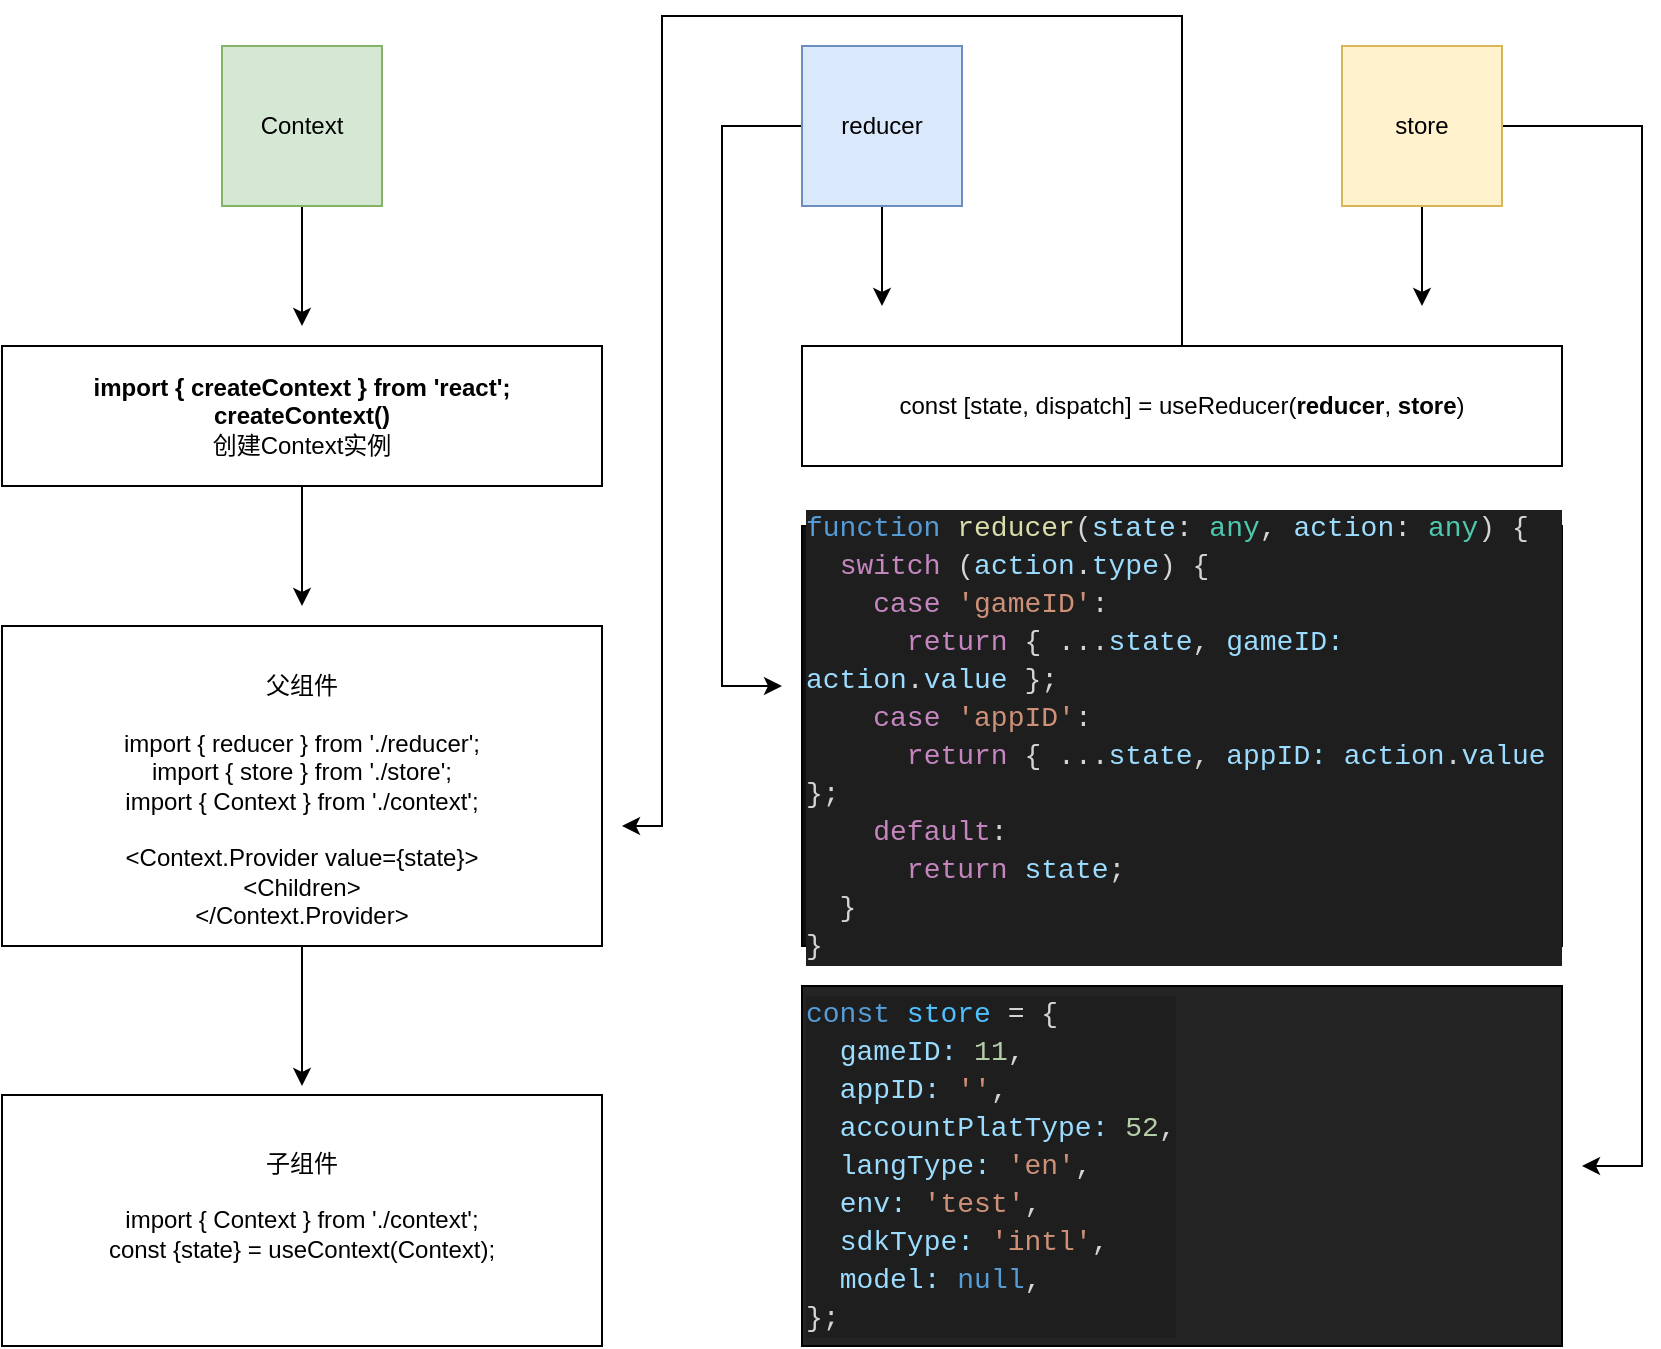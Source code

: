 <mxfile version="17.4.4" type="github">
  <diagram id="m290UNyLzOcbofIc1KVv" name="Page-1">
    <mxGraphModel dx="2249" dy="754" grid="1" gridSize="10" guides="1" tooltips="1" connect="1" arrows="1" fold="1" page="1" pageScale="1" pageWidth="827" pageHeight="1169" math="0" shadow="0">
      <root>
        <mxCell id="0" />
        <mxCell id="1" parent="0" />
        <mxCell id="d0BUJUt-M7fwxduHEvuQ-12" style="edgeStyle=orthogonalEdgeStyle;rounded=0;orthogonalLoop=1;jettySize=auto;html=1;exitX=0;exitY=0.5;exitDx=0;exitDy=0;" parent="1" source="d0BUJUt-M7fwxduHEvuQ-1" edge="1">
          <mxGeometry relative="1" as="geometry">
            <mxPoint x="310" y="400" as="targetPoint" />
            <Array as="points">
              <mxPoint x="280" y="120" />
              <mxPoint x="280" y="400" />
            </Array>
          </mxGeometry>
        </mxCell>
        <mxCell id="d0BUJUt-M7fwxduHEvuQ-17" style="edgeStyle=orthogonalEdgeStyle;rounded=0;orthogonalLoop=1;jettySize=auto;html=1;exitX=0.5;exitY=1;exitDx=0;exitDy=0;" parent="1" source="d0BUJUt-M7fwxduHEvuQ-1" edge="1">
          <mxGeometry relative="1" as="geometry">
            <mxPoint x="360" y="210" as="targetPoint" />
          </mxGeometry>
        </mxCell>
        <mxCell id="d0BUJUt-M7fwxduHEvuQ-1" value="reducer" style="whiteSpace=wrap;html=1;aspect=fixed;fillColor=#dae8fc;strokeColor=#6c8ebf;" parent="1" vertex="1">
          <mxGeometry x="320" y="80" width="80" height="80" as="geometry" />
        </mxCell>
        <mxCell id="d0BUJUt-M7fwxduHEvuQ-11" style="edgeStyle=orthogonalEdgeStyle;rounded=0;orthogonalLoop=1;jettySize=auto;html=1;exitX=0.5;exitY=1;exitDx=0;exitDy=0;" parent="1" source="d0BUJUt-M7fwxduHEvuQ-2" edge="1">
          <mxGeometry relative="1" as="geometry">
            <mxPoint x="630" y="210" as="targetPoint" />
          </mxGeometry>
        </mxCell>
        <mxCell id="d0BUJUt-M7fwxduHEvuQ-16" style="edgeStyle=orthogonalEdgeStyle;rounded=0;orthogonalLoop=1;jettySize=auto;html=1;exitX=1;exitY=0.5;exitDx=0;exitDy=0;" parent="1" source="d0BUJUt-M7fwxduHEvuQ-2" edge="1">
          <mxGeometry relative="1" as="geometry">
            <mxPoint x="710" y="640" as="targetPoint" />
            <Array as="points">
              <mxPoint x="740" y="120" />
              <mxPoint x="740" y="640" />
            </Array>
          </mxGeometry>
        </mxCell>
        <mxCell id="d0BUJUt-M7fwxduHEvuQ-2" value="store" style="whiteSpace=wrap;html=1;aspect=fixed;fillColor=#fff2cc;strokeColor=#d6b656;" parent="1" vertex="1">
          <mxGeometry x="590" y="80" width="80" height="80" as="geometry" />
        </mxCell>
        <mxCell id="d0BUJUt-M7fwxduHEvuQ-6" style="edgeStyle=orthogonalEdgeStyle;rounded=0;orthogonalLoop=1;jettySize=auto;html=1;exitX=0.5;exitY=1;exitDx=0;exitDy=0;" parent="1" source="d0BUJUt-M7fwxduHEvuQ-3" edge="1">
          <mxGeometry relative="1" as="geometry">
            <mxPoint x="70" y="220" as="targetPoint" />
          </mxGeometry>
        </mxCell>
        <mxCell id="d0BUJUt-M7fwxduHEvuQ-3" value="Context" style="whiteSpace=wrap;html=1;aspect=fixed;fillColor=#d5e8d4;strokeColor=#82b366;" parent="1" vertex="1">
          <mxGeometry x="30" y="80" width="80" height="80" as="geometry" />
        </mxCell>
        <mxCell id="d0BUJUt-M7fwxduHEvuQ-7" style="edgeStyle=orthogonalEdgeStyle;rounded=0;orthogonalLoop=1;jettySize=auto;html=1;exitX=0.5;exitY=1;exitDx=0;exitDy=0;" parent="1" source="d0BUJUt-M7fwxduHEvuQ-4" edge="1">
          <mxGeometry relative="1" as="geometry">
            <mxPoint x="70" y="360" as="targetPoint" />
          </mxGeometry>
        </mxCell>
        <mxCell id="d0BUJUt-M7fwxduHEvuQ-4" value="&lt;b&gt;import { createContext } from &#39;react&#39;;&lt;/b&gt;&lt;br&gt;&lt;b&gt;createContext()&lt;/b&gt;&lt;br&gt;&lt;div&gt;&lt;span&gt;创建Context实例&lt;/span&gt;&lt;/div&gt;" style="rounded=0;whiteSpace=wrap;html=1;align=center;" parent="1" vertex="1">
          <mxGeometry x="-80" y="230" width="300" height="70" as="geometry" />
        </mxCell>
        <mxCell id="d0BUJUt-M7fwxduHEvuQ-21" style="edgeStyle=orthogonalEdgeStyle;rounded=0;orthogonalLoop=1;jettySize=auto;html=1;exitX=0.5;exitY=1;exitDx=0;exitDy=0;" parent="1" source="d0BUJUt-M7fwxduHEvuQ-5" edge="1">
          <mxGeometry relative="1" as="geometry">
            <mxPoint x="70" y="600" as="targetPoint" />
          </mxGeometry>
        </mxCell>
        <mxCell id="d0BUJUt-M7fwxduHEvuQ-5" value="&lt;br&gt;父组件&lt;br&gt;&lt;br&gt;&lt;div&gt;import { reducer } from &#39;./reducer&#39;;&lt;/div&gt;&lt;div&gt;import { store } from &#39;./store&#39;;&lt;/div&gt;&lt;div&gt;import { Context } from &#39;./context&#39;;&lt;/div&gt;&lt;br&gt;&amp;lt;Context.Provider value={state}&amp;gt;&lt;br&gt;&amp;lt;Children&amp;gt;&lt;br&gt;&amp;lt;/Context.Provider&amp;gt;" style="rounded=0;whiteSpace=wrap;html=1;" parent="1" vertex="1">
          <mxGeometry x="-80" y="370" width="300" height="160" as="geometry" />
        </mxCell>
        <mxCell id="-w7OZ0twBS8gNOoblwC9-1" style="edgeStyle=orthogonalEdgeStyle;rounded=0;orthogonalLoop=1;jettySize=auto;html=1;exitX=0.5;exitY=0;exitDx=0;exitDy=0;" parent="1" source="d0BUJUt-M7fwxduHEvuQ-8" edge="1">
          <mxGeometry relative="1" as="geometry">
            <mxPoint x="230" y="470" as="targetPoint" />
            <Array as="points">
              <mxPoint x="510" y="65" />
              <mxPoint x="250" y="65" />
              <mxPoint x="250" y="470" />
            </Array>
          </mxGeometry>
        </mxCell>
        <mxCell id="d0BUJUt-M7fwxduHEvuQ-8" value="const [state, dispatch] = useReducer(&lt;b&gt;reducer&lt;/b&gt;, &lt;b&gt;store&lt;/b&gt;)" style="rounded=0;whiteSpace=wrap;html=1;align=center;" parent="1" vertex="1">
          <mxGeometry x="320" y="230" width="380" height="60" as="geometry" />
        </mxCell>
        <mxCell id="d0BUJUt-M7fwxduHEvuQ-13" value="&lt;div style=&quot;color: rgb(212 , 212 , 212) ; background-color: rgb(30 , 30 , 30) ; font-family: &amp;#34;consolas&amp;#34; , &amp;#34;courier new&amp;#34; , monospace ; font-size: 14px ; line-height: 19px&quot;&gt;&lt;div&gt;&lt;span style=&quot;color: #569cd6&quot;&gt;function&lt;/span&gt; &lt;span style=&quot;color: #dcdcaa&quot;&gt;reducer&lt;/span&gt;(&lt;span style=&quot;color: #9cdcfe&quot;&gt;state&lt;/span&gt;: &lt;span style=&quot;color: #4ec9b0&quot;&gt;any&lt;/span&gt;, &lt;span style=&quot;color: #9cdcfe&quot;&gt;action&lt;/span&gt;: &lt;span style=&quot;color: #4ec9b0&quot;&gt;any&lt;/span&gt;) {&lt;/div&gt;&lt;div&gt;&amp;nbsp; &lt;span style=&quot;color: #c586c0&quot;&gt;switch&lt;/span&gt; (&lt;span style=&quot;color: #9cdcfe&quot;&gt;action&lt;/span&gt;.&lt;span style=&quot;color: #9cdcfe&quot;&gt;type&lt;/span&gt;) {&lt;/div&gt;&lt;div&gt;&amp;nbsp; &amp;nbsp; &lt;span style=&quot;color: #c586c0&quot;&gt;case&lt;/span&gt; &lt;span style=&quot;color: #ce9178&quot;&gt;&#39;gameID&#39;&lt;/span&gt;:&lt;/div&gt;&lt;div&gt;&amp;nbsp; &amp;nbsp; &amp;nbsp; &lt;span style=&quot;color: #c586c0&quot;&gt;return&lt;/span&gt; { ...&lt;span style=&quot;color: #9cdcfe&quot;&gt;state&lt;/span&gt;, &lt;span style=&quot;color: #9cdcfe&quot;&gt;gameID&lt;/span&gt;&lt;span style=&quot;color: #9cdcfe&quot;&gt;:&lt;/span&gt; &lt;span style=&quot;color: #9cdcfe&quot;&gt;action&lt;/span&gt;.&lt;span style=&quot;color: #9cdcfe&quot;&gt;value&lt;/span&gt; };&lt;/div&gt;&lt;div&gt;&amp;nbsp; &amp;nbsp; &lt;span style=&quot;color: #c586c0&quot;&gt;case&lt;/span&gt; &lt;span style=&quot;color: #ce9178&quot;&gt;&#39;appID&#39;&lt;/span&gt;:&lt;/div&gt;&lt;div&gt;&amp;nbsp; &amp;nbsp; &amp;nbsp; &lt;span style=&quot;color: #c586c0&quot;&gt;return&lt;/span&gt; { ...&lt;span style=&quot;color: #9cdcfe&quot;&gt;state&lt;/span&gt;, &lt;span style=&quot;color: #9cdcfe&quot;&gt;appID&lt;/span&gt;&lt;span style=&quot;color: #9cdcfe&quot;&gt;:&lt;/span&gt; &lt;span style=&quot;color: #9cdcfe&quot;&gt;action&lt;/span&gt;.&lt;span style=&quot;color: #9cdcfe&quot;&gt;value&lt;/span&gt; };&lt;/div&gt;&lt;div&gt;&amp;nbsp; &amp;nbsp; &lt;span style=&quot;color: #c586c0&quot;&gt;default&lt;/span&gt;:&lt;/div&gt;&lt;div&gt;&amp;nbsp; &amp;nbsp; &amp;nbsp; &lt;span style=&quot;color: #c586c0&quot;&gt;return&lt;/span&gt; &lt;span style=&quot;color: #9cdcfe&quot;&gt;state&lt;/span&gt;;&lt;/div&gt;&lt;div&gt;&amp;nbsp; }&lt;/div&gt;&lt;div&gt;}&lt;/div&gt;&lt;/div&gt;" style="rounded=0;whiteSpace=wrap;html=1;align=left;fillColor=#0F0F0F;" parent="1" vertex="1">
          <mxGeometry x="320" y="320" width="380" height="210" as="geometry" />
        </mxCell>
        <mxCell id="d0BUJUt-M7fwxduHEvuQ-15" value="&lt;div style=&quot;color: rgb(212 , 212 , 212) ; background-color: rgb(30 , 30 , 30) ; font-family: &amp;#34;consolas&amp;#34; , &amp;#34;courier new&amp;#34; , monospace ; font-size: 14px ; line-height: 19px&quot;&gt;&lt;div&gt;&lt;span style=&quot;color: #569cd6&quot;&gt;const&lt;/span&gt; &lt;span style=&quot;color: #4fc1ff&quot;&gt;store&lt;/span&gt; = {&lt;/div&gt;&lt;div&gt;&amp;nbsp; &lt;span style=&quot;color: #9cdcfe&quot;&gt;gameID&lt;/span&gt;&lt;span style=&quot;color: #9cdcfe&quot;&gt;:&lt;/span&gt; &lt;span style=&quot;color: #b5cea8&quot;&gt;11&lt;/span&gt;,&lt;/div&gt;&lt;div&gt;&amp;nbsp; &lt;span style=&quot;color: #9cdcfe&quot;&gt;appID&lt;/span&gt;&lt;span style=&quot;color: #9cdcfe&quot;&gt;:&lt;/span&gt; &lt;span style=&quot;color: #ce9178&quot;&gt;&#39;&#39;&lt;/span&gt;,&lt;/div&gt;&lt;div&gt;&amp;nbsp; &lt;span style=&quot;color: #9cdcfe&quot;&gt;accountPlatType&lt;/span&gt;&lt;span style=&quot;color: #9cdcfe&quot;&gt;:&lt;/span&gt; &lt;span style=&quot;color: #b5cea8&quot;&gt;52&lt;/span&gt;,&lt;/div&gt;&lt;div&gt;&amp;nbsp; &lt;span style=&quot;color: #9cdcfe&quot;&gt;langType&lt;/span&gt;&lt;span style=&quot;color: #9cdcfe&quot;&gt;:&lt;/span&gt; &lt;span style=&quot;color: #ce9178&quot;&gt;&#39;en&#39;&lt;/span&gt;,&lt;/div&gt;&lt;div&gt;&amp;nbsp; &lt;span style=&quot;color: #9cdcfe&quot;&gt;env&lt;/span&gt;&lt;span style=&quot;color: #9cdcfe&quot;&gt;:&lt;/span&gt; &lt;span style=&quot;color: #ce9178&quot;&gt;&#39;test&#39;&lt;/span&gt;,&lt;/div&gt;&lt;div&gt;&amp;nbsp; &lt;span style=&quot;color: #9cdcfe&quot;&gt;sdkType&lt;/span&gt;&lt;span style=&quot;color: #9cdcfe&quot;&gt;:&lt;/span&gt; &lt;span style=&quot;color: #ce9178&quot;&gt;&#39;intl&#39;&lt;/span&gt;,&lt;/div&gt;&lt;div&gt;&amp;nbsp; &lt;span style=&quot;color: #9cdcfe&quot;&gt;model&lt;/span&gt;&lt;span style=&quot;color: #9cdcfe&quot;&gt;:&lt;/span&gt; &lt;span style=&quot;color: #569cd6&quot;&gt;null&lt;/span&gt;,&lt;/div&gt;&lt;div&gt;};&lt;/div&gt;&lt;/div&gt;" style="rounded=0;whiteSpace=wrap;html=1;align=left;fillColor=#242424;" parent="1" vertex="1">
          <mxGeometry x="320" y="550" width="380" height="180" as="geometry" />
        </mxCell>
        <mxCell id="d0BUJUt-M7fwxduHEvuQ-20" value="子组件&lt;br&gt;&lt;br&gt;&lt;div&gt;import { Context } from &#39;./context&#39;;&lt;/div&gt;&lt;div&gt;const {state} = useContext(Context);&lt;/div&gt;&lt;div&gt;&lt;br&gt;&lt;/div&gt;" style="rounded=0;whiteSpace=wrap;html=1;fillColor=#FFFFFF;" parent="1" vertex="1">
          <mxGeometry x="-80" y="604.5" width="300" height="125.5" as="geometry" />
        </mxCell>
      </root>
    </mxGraphModel>
  </diagram>
</mxfile>
